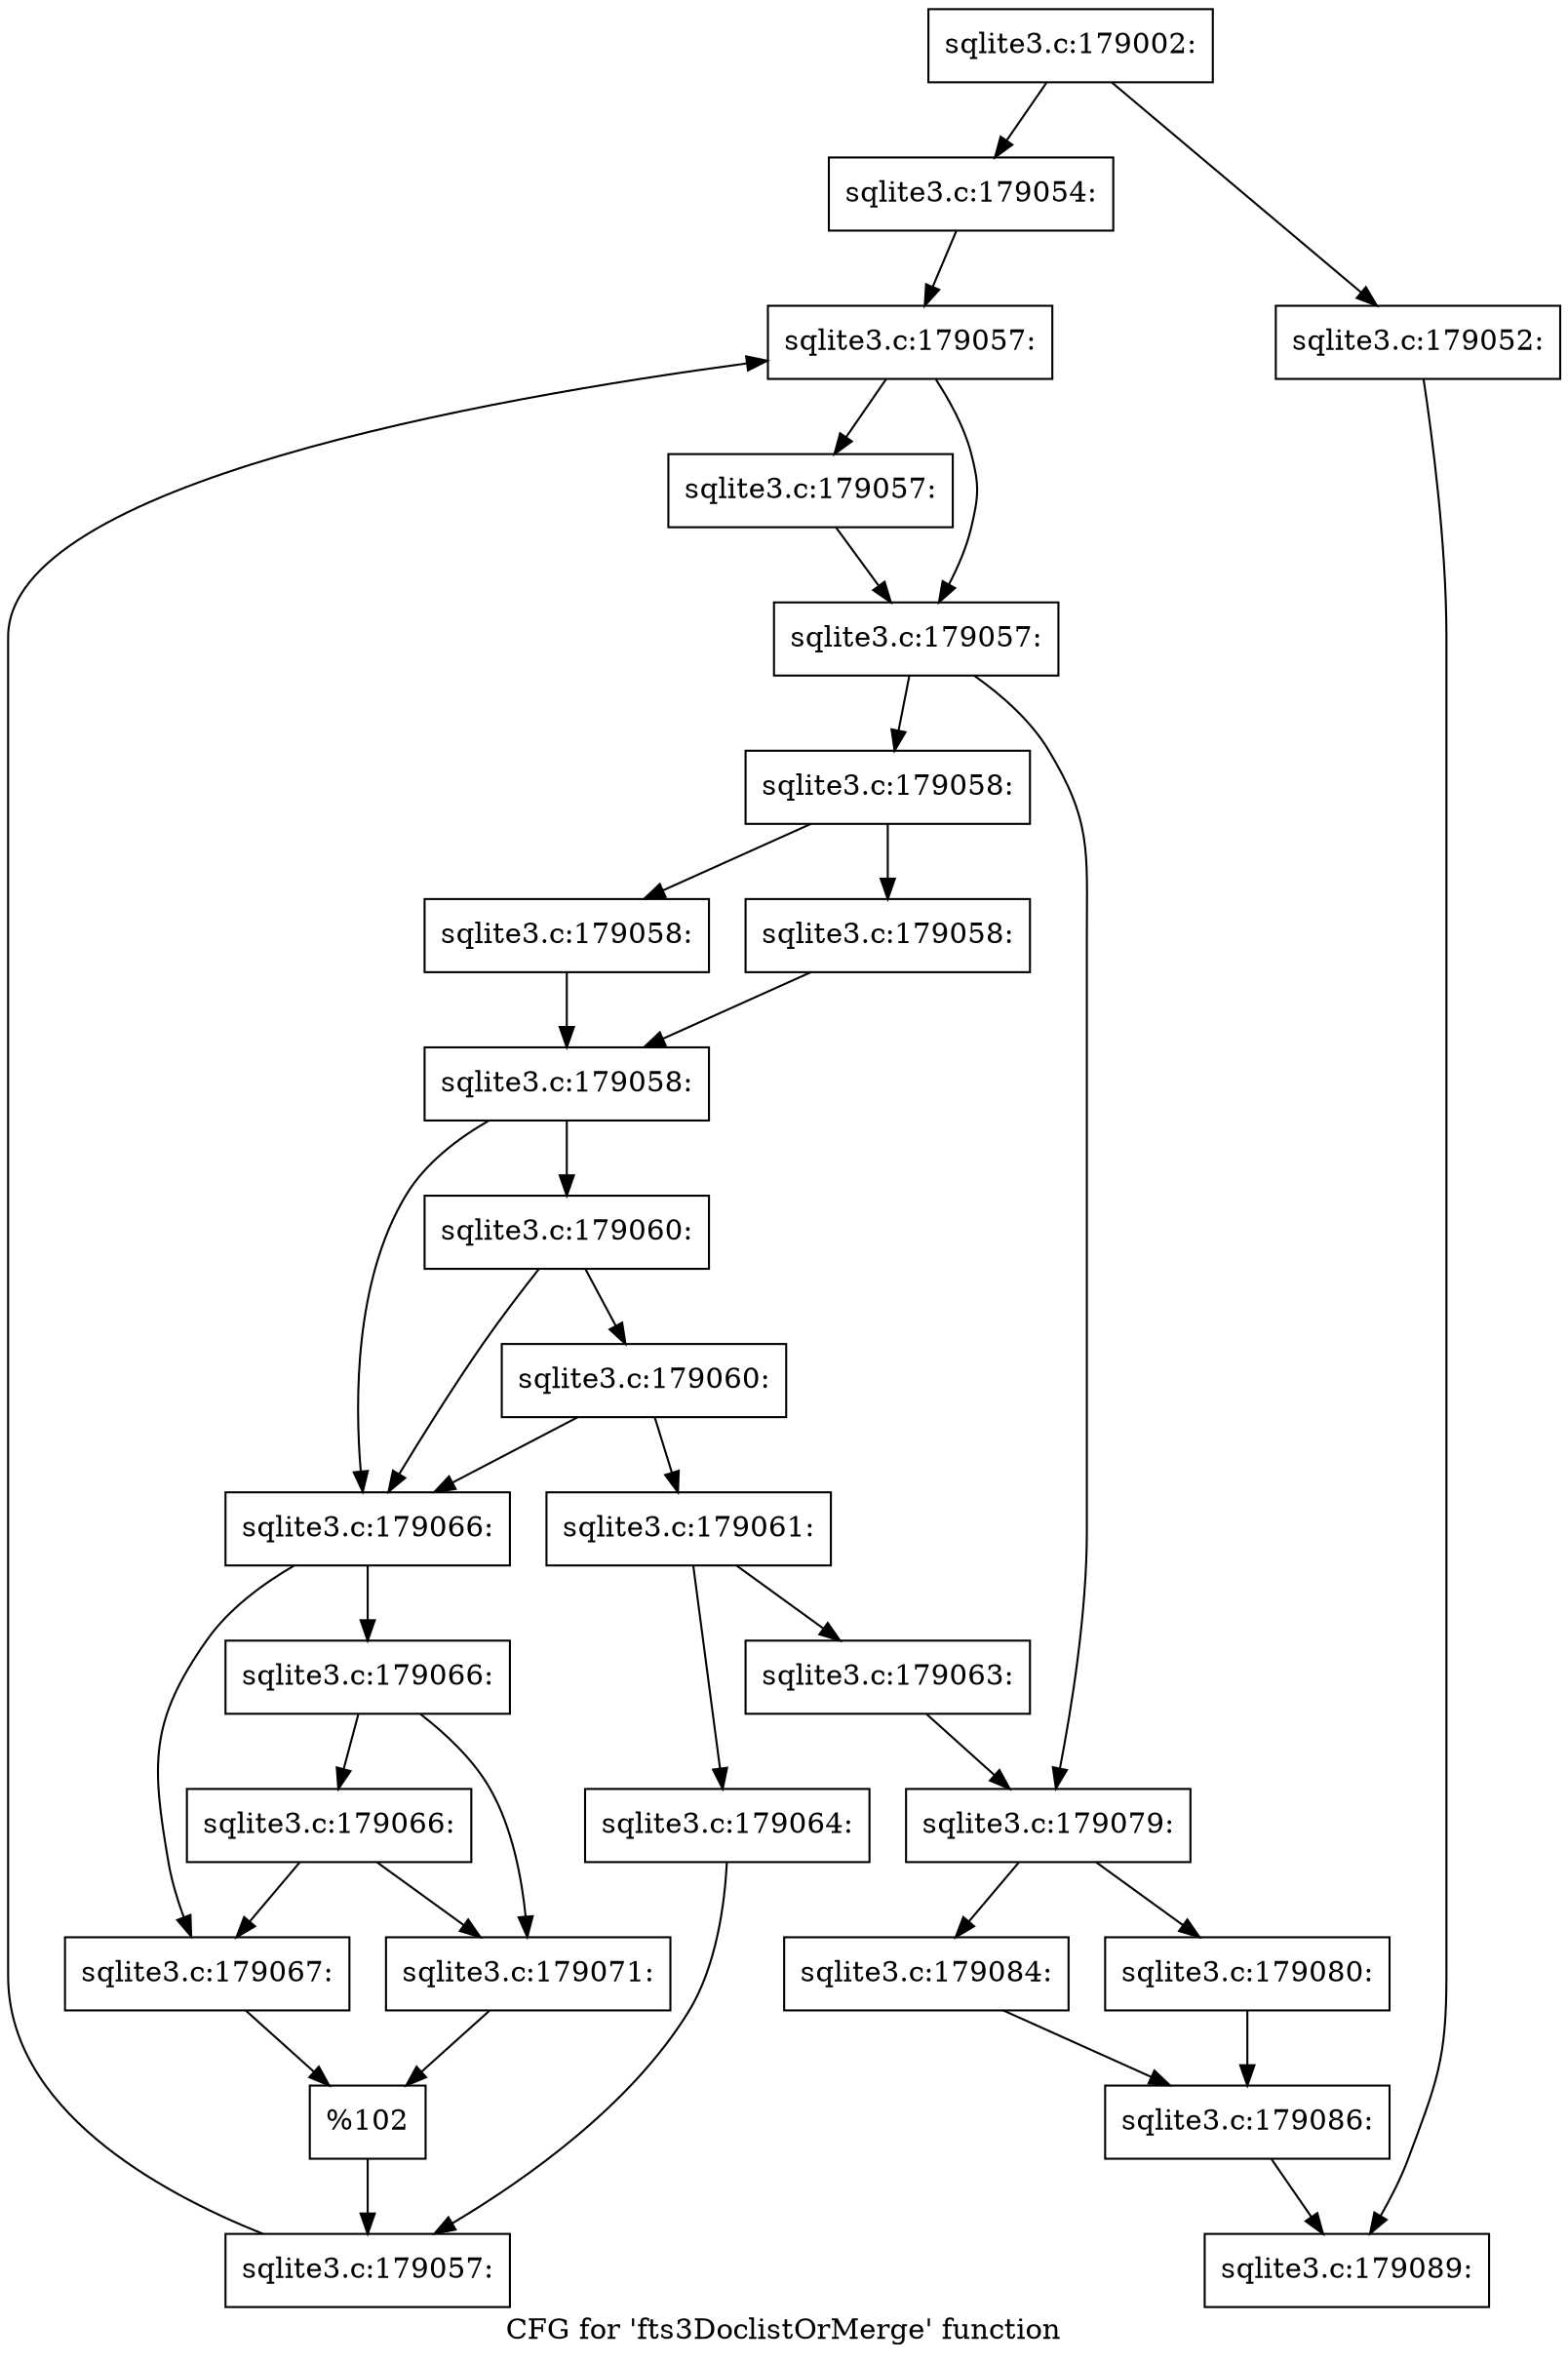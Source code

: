 digraph "CFG for 'fts3DoclistOrMerge' function" {
	label="CFG for 'fts3DoclistOrMerge' function";

	Node0x55c0faee8ed0 [shape=record,label="{sqlite3.c:179002:}"];
	Node0x55c0faee8ed0 -> Node0x55c0faef8540;
	Node0x55c0faee8ed0 -> Node0x55c0faef84f0;
	Node0x55c0faef84f0 [shape=record,label="{sqlite3.c:179052:}"];
	Node0x55c0faef84f0 -> Node0x55c0faee9050;
	Node0x55c0faef8540 [shape=record,label="{sqlite3.c:179054:}"];
	Node0x55c0faef8540 -> Node0x55c0f6b79f10;
	Node0x55c0f6b79f10 [shape=record,label="{sqlite3.c:179057:}"];
	Node0x55c0f6b79f10 -> Node0x55c0faef97e0;
	Node0x55c0f6b79f10 -> Node0x55c0faef9830;
	Node0x55c0faef9830 [shape=record,label="{sqlite3.c:179057:}"];
	Node0x55c0faef9830 -> Node0x55c0faef97e0;
	Node0x55c0faef97e0 [shape=record,label="{sqlite3.c:179057:}"];
	Node0x55c0faef97e0 -> Node0x55c0faef9ad0;
	Node0x55c0faef97e0 -> Node0x55c0faef9220;
	Node0x55c0faef9ad0 [shape=record,label="{sqlite3.c:179058:}"];
	Node0x55c0faef9ad0 -> Node0x55c0faefa030;
	Node0x55c0faef9ad0 -> Node0x55c0faefa080;
	Node0x55c0faefa030 [shape=record,label="{sqlite3.c:179058:}"];
	Node0x55c0faefa030 -> Node0x55c0faefa0d0;
	Node0x55c0faefa080 [shape=record,label="{sqlite3.c:179058:}"];
	Node0x55c0faefa080 -> Node0x55c0faefa0d0;
	Node0x55c0faefa0d0 [shape=record,label="{sqlite3.c:179058:}"];
	Node0x55c0faefa0d0 -> Node0x55c0faefa9b0;
	Node0x55c0faefa0d0 -> Node0x55c0faefa8e0;
	Node0x55c0faefa9b0 [shape=record,label="{sqlite3.c:179060:}"];
	Node0x55c0faefa9b0 -> Node0x55c0faefa930;
	Node0x55c0faefa9b0 -> Node0x55c0faefa8e0;
	Node0x55c0faefa930 [shape=record,label="{sqlite3.c:179060:}"];
	Node0x55c0faefa930 -> Node0x55c0faefa840;
	Node0x55c0faefa930 -> Node0x55c0faefa8e0;
	Node0x55c0faefa840 [shape=record,label="{sqlite3.c:179061:}"];
	Node0x55c0faefa840 -> Node0x55c0f6b7b4d0;
	Node0x55c0faefa840 -> Node0x55c0faefb850;
	Node0x55c0f6b7b4d0 [shape=record,label="{sqlite3.c:179063:}"];
	Node0x55c0f6b7b4d0 -> Node0x55c0faef9220;
	Node0x55c0faefb850 [shape=record,label="{sqlite3.c:179064:}"];
	Node0x55c0faefb850 -> Node0x55c0faefa890;
	Node0x55c0faefa8e0 [shape=record,label="{sqlite3.c:179066:}"];
	Node0x55c0faefa8e0 -> Node0x55c0faefc840;
	Node0x55c0faefa8e0 -> Node0x55c0faefc750;
	Node0x55c0faefc840 [shape=record,label="{sqlite3.c:179066:}"];
	Node0x55c0faefc840 -> Node0x55c0faefca30;
	Node0x55c0faefc840 -> Node0x55c0faefc7f0;
	Node0x55c0faefca30 [shape=record,label="{sqlite3.c:179066:}"];
	Node0x55c0faefca30 -> Node0x55c0faefc750;
	Node0x55c0faefca30 -> Node0x55c0faefc7f0;
	Node0x55c0faefc750 [shape=record,label="{sqlite3.c:179067:}"];
	Node0x55c0faefc750 -> Node0x55c0faefc7a0;
	Node0x55c0faefc7f0 [shape=record,label="{sqlite3.c:179071:}"];
	Node0x55c0faefc7f0 -> Node0x55c0faefc7a0;
	Node0x55c0faefc7a0 [shape=record,label="{%102}"];
	Node0x55c0faefc7a0 -> Node0x55c0faefa890;
	Node0x55c0faefa890 [shape=record,label="{sqlite3.c:179057:}"];
	Node0x55c0faefa890 -> Node0x55c0f6b79f10;
	Node0x55c0faef9220 [shape=record,label="{sqlite3.c:179079:}"];
	Node0x55c0faef9220 -> Node0x55c0faefd010;
	Node0x55c0faef9220 -> Node0x55c0faefe1d0;
	Node0x55c0faefd010 [shape=record,label="{sqlite3.c:179080:}"];
	Node0x55c0faefd010 -> Node0x55c0faefe180;
	Node0x55c0faefe1d0 [shape=record,label="{sqlite3.c:179084:}"];
	Node0x55c0faefe1d0 -> Node0x55c0faefe180;
	Node0x55c0faefe180 [shape=record,label="{sqlite3.c:179086:}"];
	Node0x55c0faefe180 -> Node0x55c0faee9050;
	Node0x55c0faee9050 [shape=record,label="{sqlite3.c:179089:}"];
}
